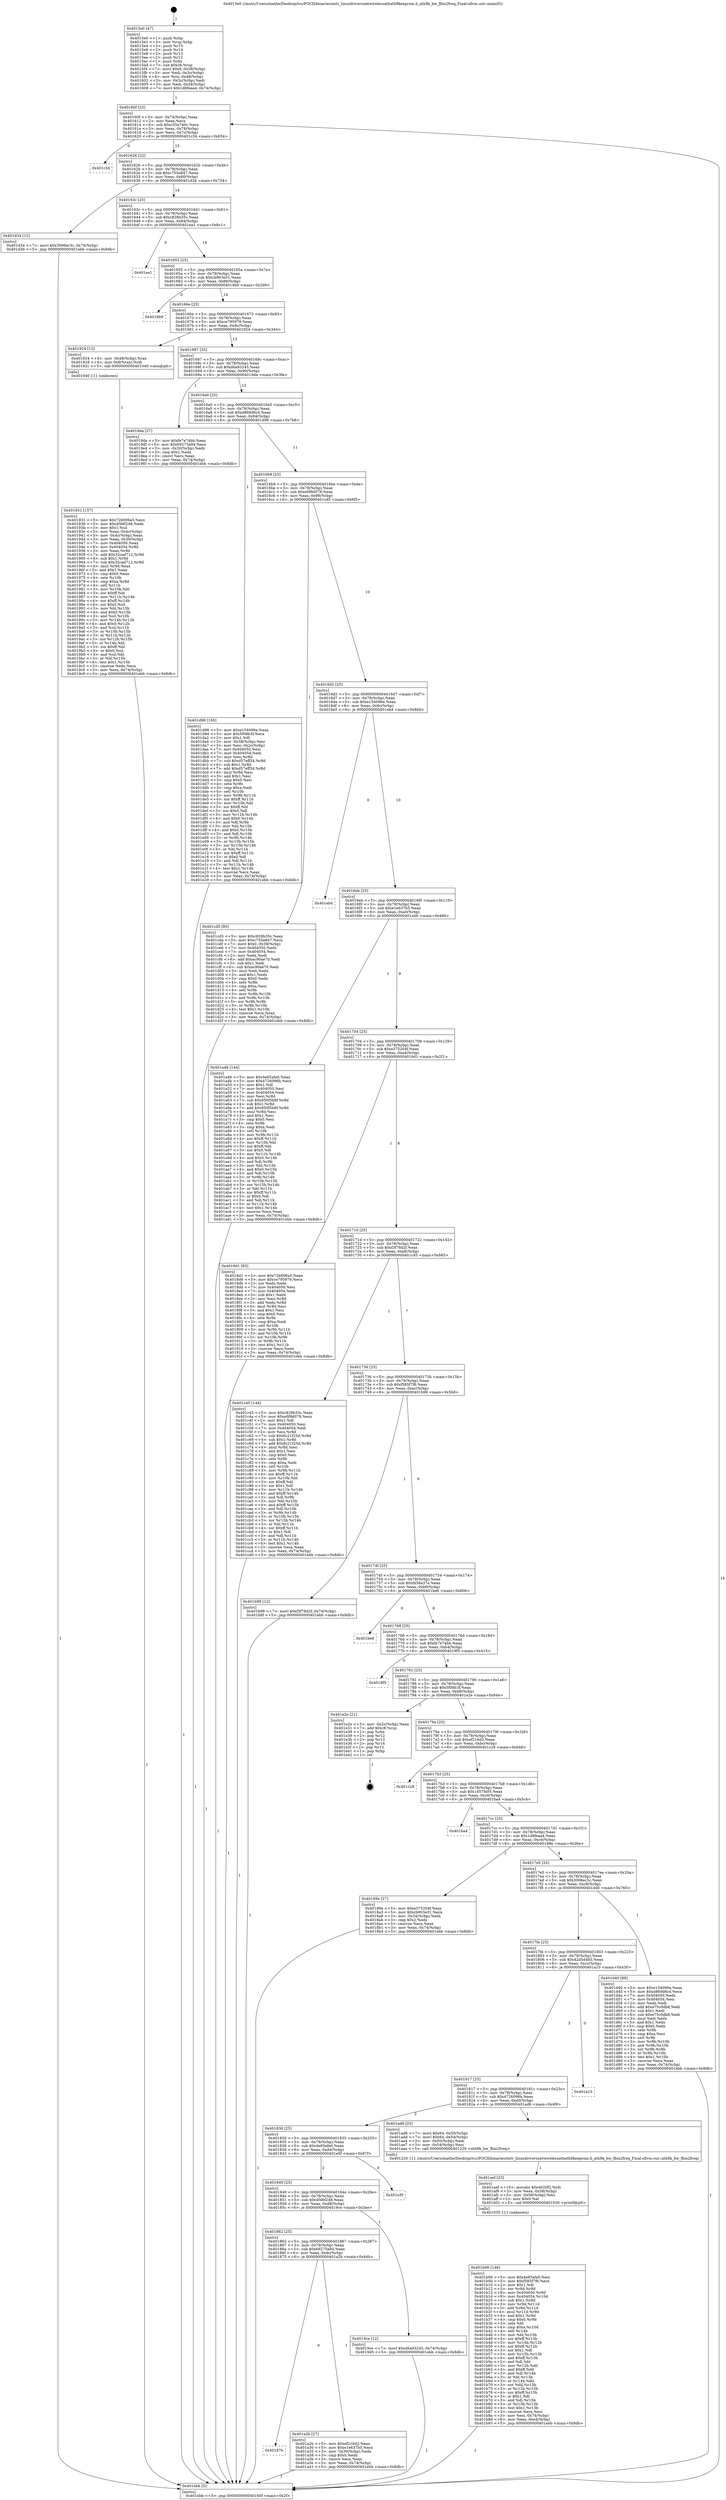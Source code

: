 digraph "0x4015e0" {
  label = "0x4015e0 (/mnt/c/Users/mathe/Desktop/tcc/POCII/binaries/extr_linuxdriversnetwirelessathath9keeprom.h_ath9k_hw_fbin2freq_Final-ollvm.out::main(0))"
  labelloc = "t"
  node[shape=record]

  Entry [label="",width=0.3,height=0.3,shape=circle,fillcolor=black,style=filled]
  "0x40160f" [label="{
     0x40160f [23]\l
     | [instrs]\l
     &nbsp;&nbsp;0x40160f \<+3\>: mov -0x74(%rbp),%eax\l
     &nbsp;&nbsp;0x401612 \<+2\>: mov %eax,%ecx\l
     &nbsp;&nbsp;0x401614 \<+6\>: sub $0xc55a740c,%ecx\l
     &nbsp;&nbsp;0x40161a \<+3\>: mov %eax,-0x78(%rbp)\l
     &nbsp;&nbsp;0x40161d \<+3\>: mov %ecx,-0x7c(%rbp)\l
     &nbsp;&nbsp;0x401620 \<+6\>: je 0000000000401c34 \<main+0x654\>\l
  }"]
  "0x401c34" [label="{
     0x401c34\l
  }", style=dashed]
  "0x401626" [label="{
     0x401626 [22]\l
     | [instrs]\l
     &nbsp;&nbsp;0x401626 \<+5\>: jmp 000000000040162b \<main+0x4b\>\l
     &nbsp;&nbsp;0x40162b \<+3\>: mov -0x78(%rbp),%eax\l
     &nbsp;&nbsp;0x40162e \<+5\>: sub $0xc755a847,%eax\l
     &nbsp;&nbsp;0x401633 \<+3\>: mov %eax,-0x80(%rbp)\l
     &nbsp;&nbsp;0x401636 \<+6\>: je 0000000000401d34 \<main+0x754\>\l
  }"]
  Exit [label="",width=0.3,height=0.3,shape=circle,fillcolor=black,style=filled,peripheries=2]
  "0x401d34" [label="{
     0x401d34 [12]\l
     | [instrs]\l
     &nbsp;&nbsp;0x401d34 \<+7\>: movl $0x3006ec3c,-0x74(%rbp)\l
     &nbsp;&nbsp;0x401d3b \<+5\>: jmp 0000000000401ebb \<main+0x8db\>\l
  }"]
  "0x40163c" [label="{
     0x40163c [25]\l
     | [instrs]\l
     &nbsp;&nbsp;0x40163c \<+5\>: jmp 0000000000401641 \<main+0x61\>\l
     &nbsp;&nbsp;0x401641 \<+3\>: mov -0x78(%rbp),%eax\l
     &nbsp;&nbsp;0x401644 \<+5\>: sub $0xc828b35c,%eax\l
     &nbsp;&nbsp;0x401649 \<+6\>: mov %eax,-0x84(%rbp)\l
     &nbsp;&nbsp;0x40164f \<+6\>: je 0000000000401ea1 \<main+0x8c1\>\l
  }"]
  "0x401b06" [label="{
     0x401b06 [146]\l
     | [instrs]\l
     &nbsp;&nbsp;0x401b06 \<+5\>: mov $0x4e65afa0,%esi\l
     &nbsp;&nbsp;0x401b0b \<+5\>: mov $0xf585f7f6,%ecx\l
     &nbsp;&nbsp;0x401b10 \<+2\>: mov $0x1,%dl\l
     &nbsp;&nbsp;0x401b12 \<+3\>: xor %r8d,%r8d\l
     &nbsp;&nbsp;0x401b15 \<+8\>: mov 0x404050,%r9d\l
     &nbsp;&nbsp;0x401b1d \<+8\>: mov 0x404054,%r10d\l
     &nbsp;&nbsp;0x401b25 \<+4\>: sub $0x1,%r8d\l
     &nbsp;&nbsp;0x401b29 \<+3\>: mov %r9d,%r11d\l
     &nbsp;&nbsp;0x401b2c \<+3\>: add %r8d,%r11d\l
     &nbsp;&nbsp;0x401b2f \<+4\>: imul %r11d,%r9d\l
     &nbsp;&nbsp;0x401b33 \<+4\>: and $0x1,%r9d\l
     &nbsp;&nbsp;0x401b37 \<+4\>: cmp $0x0,%r9d\l
     &nbsp;&nbsp;0x401b3b \<+3\>: sete %bl\l
     &nbsp;&nbsp;0x401b3e \<+4\>: cmp $0xa,%r10d\l
     &nbsp;&nbsp;0x401b42 \<+4\>: setl %r14b\l
     &nbsp;&nbsp;0x401b46 \<+3\>: mov %bl,%r15b\l
     &nbsp;&nbsp;0x401b49 \<+4\>: xor $0xff,%r15b\l
     &nbsp;&nbsp;0x401b4d \<+3\>: mov %r14b,%r12b\l
     &nbsp;&nbsp;0x401b50 \<+4\>: xor $0xff,%r12b\l
     &nbsp;&nbsp;0x401b54 \<+3\>: xor $0x1,%dl\l
     &nbsp;&nbsp;0x401b57 \<+3\>: mov %r15b,%r13b\l
     &nbsp;&nbsp;0x401b5a \<+4\>: and $0xff,%r13b\l
     &nbsp;&nbsp;0x401b5e \<+2\>: and %dl,%bl\l
     &nbsp;&nbsp;0x401b60 \<+3\>: mov %r12b,%dil\l
     &nbsp;&nbsp;0x401b63 \<+4\>: and $0xff,%dil\l
     &nbsp;&nbsp;0x401b67 \<+3\>: and %dl,%r14b\l
     &nbsp;&nbsp;0x401b6a \<+3\>: or %bl,%r13b\l
     &nbsp;&nbsp;0x401b6d \<+3\>: or %r14b,%dil\l
     &nbsp;&nbsp;0x401b70 \<+3\>: xor %dil,%r13b\l
     &nbsp;&nbsp;0x401b73 \<+3\>: or %r12b,%r15b\l
     &nbsp;&nbsp;0x401b76 \<+4\>: xor $0xff,%r15b\l
     &nbsp;&nbsp;0x401b7a \<+3\>: or $0x1,%dl\l
     &nbsp;&nbsp;0x401b7d \<+3\>: and %dl,%r15b\l
     &nbsp;&nbsp;0x401b80 \<+3\>: or %r15b,%r13b\l
     &nbsp;&nbsp;0x401b83 \<+4\>: test $0x1,%r13b\l
     &nbsp;&nbsp;0x401b87 \<+3\>: cmovne %ecx,%esi\l
     &nbsp;&nbsp;0x401b8a \<+3\>: mov %esi,-0x74(%rbp)\l
     &nbsp;&nbsp;0x401b8d \<+6\>: mov %eax,-0xe4(%rbp)\l
     &nbsp;&nbsp;0x401b93 \<+5\>: jmp 0000000000401ebb \<main+0x8db\>\l
  }"]
  "0x401ea1" [label="{
     0x401ea1\l
  }", style=dashed]
  "0x401655" [label="{
     0x401655 [25]\l
     | [instrs]\l
     &nbsp;&nbsp;0x401655 \<+5\>: jmp 000000000040165a \<main+0x7a\>\l
     &nbsp;&nbsp;0x40165a \<+3\>: mov -0x78(%rbp),%eax\l
     &nbsp;&nbsp;0x40165d \<+5\>: sub $0xcb903e31,%eax\l
     &nbsp;&nbsp;0x401662 \<+6\>: mov %eax,-0x88(%rbp)\l
     &nbsp;&nbsp;0x401668 \<+6\>: je 00000000004018b9 \<main+0x2d9\>\l
  }"]
  "0x401aef" [label="{
     0x401aef [23]\l
     | [instrs]\l
     &nbsp;&nbsp;0x401aef \<+10\>: movabs $0x4020f2,%rdi\l
     &nbsp;&nbsp;0x401af9 \<+3\>: mov %eax,-0x58(%rbp)\l
     &nbsp;&nbsp;0x401afc \<+3\>: mov -0x58(%rbp),%esi\l
     &nbsp;&nbsp;0x401aff \<+2\>: mov $0x0,%al\l
     &nbsp;&nbsp;0x401b01 \<+5\>: call 0000000000401030 \<printf@plt\>\l
     | [calls]\l
     &nbsp;&nbsp;0x401030 \{1\} (unknown)\l
  }"]
  "0x4018b9" [label="{
     0x4018b9\l
  }", style=dashed]
  "0x40166e" [label="{
     0x40166e [25]\l
     | [instrs]\l
     &nbsp;&nbsp;0x40166e \<+5\>: jmp 0000000000401673 \<main+0x93\>\l
     &nbsp;&nbsp;0x401673 \<+3\>: mov -0x78(%rbp),%eax\l
     &nbsp;&nbsp;0x401676 \<+5\>: sub $0xce795979,%eax\l
     &nbsp;&nbsp;0x40167b \<+6\>: mov %eax,-0x8c(%rbp)\l
     &nbsp;&nbsp;0x401681 \<+6\>: je 0000000000401924 \<main+0x344\>\l
  }"]
  "0x40187b" [label="{
     0x40187b\l
  }", style=dashed]
  "0x401924" [label="{
     0x401924 [13]\l
     | [instrs]\l
     &nbsp;&nbsp;0x401924 \<+4\>: mov -0x48(%rbp),%rax\l
     &nbsp;&nbsp;0x401928 \<+4\>: mov 0x8(%rax),%rdi\l
     &nbsp;&nbsp;0x40192c \<+5\>: call 0000000000401040 \<atoi@plt\>\l
     | [calls]\l
     &nbsp;&nbsp;0x401040 \{1\} (unknown)\l
  }"]
  "0x401687" [label="{
     0x401687 [25]\l
     | [instrs]\l
     &nbsp;&nbsp;0x401687 \<+5\>: jmp 000000000040168c \<main+0xac\>\l
     &nbsp;&nbsp;0x40168c \<+3\>: mov -0x78(%rbp),%eax\l
     &nbsp;&nbsp;0x40168f \<+5\>: sub $0xd6a93245,%eax\l
     &nbsp;&nbsp;0x401694 \<+6\>: mov %eax,-0x90(%rbp)\l
     &nbsp;&nbsp;0x40169a \<+6\>: je 00000000004019da \<main+0x3fa\>\l
  }"]
  "0x401a2b" [label="{
     0x401a2b [27]\l
     | [instrs]\l
     &nbsp;&nbsp;0x401a2b \<+5\>: mov $0xef216d2,%eax\l
     &nbsp;&nbsp;0x401a30 \<+5\>: mov $0xe1e637b5,%ecx\l
     &nbsp;&nbsp;0x401a35 \<+3\>: mov -0x30(%rbp),%edx\l
     &nbsp;&nbsp;0x401a38 \<+3\>: cmp $0x0,%edx\l
     &nbsp;&nbsp;0x401a3b \<+3\>: cmove %ecx,%eax\l
     &nbsp;&nbsp;0x401a3e \<+3\>: mov %eax,-0x74(%rbp)\l
     &nbsp;&nbsp;0x401a41 \<+5\>: jmp 0000000000401ebb \<main+0x8db\>\l
  }"]
  "0x4019da" [label="{
     0x4019da [27]\l
     | [instrs]\l
     &nbsp;&nbsp;0x4019da \<+5\>: mov $0xfe7e74bb,%eax\l
     &nbsp;&nbsp;0x4019df \<+5\>: mov $0x69275a94,%ecx\l
     &nbsp;&nbsp;0x4019e4 \<+3\>: mov -0x30(%rbp),%edx\l
     &nbsp;&nbsp;0x4019e7 \<+3\>: cmp $0x1,%edx\l
     &nbsp;&nbsp;0x4019ea \<+3\>: cmovl %ecx,%eax\l
     &nbsp;&nbsp;0x4019ed \<+3\>: mov %eax,-0x74(%rbp)\l
     &nbsp;&nbsp;0x4019f0 \<+5\>: jmp 0000000000401ebb \<main+0x8db\>\l
  }"]
  "0x4016a0" [label="{
     0x4016a0 [25]\l
     | [instrs]\l
     &nbsp;&nbsp;0x4016a0 \<+5\>: jmp 00000000004016a5 \<main+0xc5\>\l
     &nbsp;&nbsp;0x4016a5 \<+3\>: mov -0x78(%rbp),%eax\l
     &nbsp;&nbsp;0x4016a8 \<+5\>: sub $0xd869d6c4,%eax\l
     &nbsp;&nbsp;0x4016ad \<+6\>: mov %eax,-0x94(%rbp)\l
     &nbsp;&nbsp;0x4016b3 \<+6\>: je 0000000000401d98 \<main+0x7b8\>\l
  }"]
  "0x401862" [label="{
     0x401862 [25]\l
     | [instrs]\l
     &nbsp;&nbsp;0x401862 \<+5\>: jmp 0000000000401867 \<main+0x287\>\l
     &nbsp;&nbsp;0x401867 \<+3\>: mov -0x78(%rbp),%eax\l
     &nbsp;&nbsp;0x40186a \<+5\>: sub $0x69275a94,%eax\l
     &nbsp;&nbsp;0x40186f \<+6\>: mov %eax,-0xdc(%rbp)\l
     &nbsp;&nbsp;0x401875 \<+6\>: je 0000000000401a2b \<main+0x44b\>\l
  }"]
  "0x401d98" [label="{
     0x401d98 [150]\l
     | [instrs]\l
     &nbsp;&nbsp;0x401d98 \<+5\>: mov $0xe154096e,%eax\l
     &nbsp;&nbsp;0x401d9d \<+5\>: mov $0x5f08b3f,%ecx\l
     &nbsp;&nbsp;0x401da2 \<+2\>: mov $0x1,%dl\l
     &nbsp;&nbsp;0x401da4 \<+3\>: mov -0x38(%rbp),%esi\l
     &nbsp;&nbsp;0x401da7 \<+3\>: mov %esi,-0x2c(%rbp)\l
     &nbsp;&nbsp;0x401daa \<+7\>: mov 0x404050,%esi\l
     &nbsp;&nbsp;0x401db1 \<+7\>: mov 0x404054,%edi\l
     &nbsp;&nbsp;0x401db8 \<+3\>: mov %esi,%r8d\l
     &nbsp;&nbsp;0x401dbb \<+7\>: sub $0xd57eff34,%r8d\l
     &nbsp;&nbsp;0x401dc2 \<+4\>: sub $0x1,%r8d\l
     &nbsp;&nbsp;0x401dc6 \<+7\>: add $0xd57eff34,%r8d\l
     &nbsp;&nbsp;0x401dcd \<+4\>: imul %r8d,%esi\l
     &nbsp;&nbsp;0x401dd1 \<+3\>: and $0x1,%esi\l
     &nbsp;&nbsp;0x401dd4 \<+3\>: cmp $0x0,%esi\l
     &nbsp;&nbsp;0x401dd7 \<+4\>: sete %r9b\l
     &nbsp;&nbsp;0x401ddb \<+3\>: cmp $0xa,%edi\l
     &nbsp;&nbsp;0x401dde \<+4\>: setl %r10b\l
     &nbsp;&nbsp;0x401de2 \<+3\>: mov %r9b,%r11b\l
     &nbsp;&nbsp;0x401de5 \<+4\>: xor $0xff,%r11b\l
     &nbsp;&nbsp;0x401de9 \<+3\>: mov %r10b,%bl\l
     &nbsp;&nbsp;0x401dec \<+3\>: xor $0xff,%bl\l
     &nbsp;&nbsp;0x401def \<+3\>: xor $0x0,%dl\l
     &nbsp;&nbsp;0x401df2 \<+3\>: mov %r11b,%r14b\l
     &nbsp;&nbsp;0x401df5 \<+4\>: and $0x0,%r14b\l
     &nbsp;&nbsp;0x401df9 \<+3\>: and %dl,%r9b\l
     &nbsp;&nbsp;0x401dfc \<+3\>: mov %bl,%r15b\l
     &nbsp;&nbsp;0x401dff \<+4\>: and $0x0,%r15b\l
     &nbsp;&nbsp;0x401e03 \<+3\>: and %dl,%r10b\l
     &nbsp;&nbsp;0x401e06 \<+3\>: or %r9b,%r14b\l
     &nbsp;&nbsp;0x401e09 \<+3\>: or %r10b,%r15b\l
     &nbsp;&nbsp;0x401e0c \<+3\>: xor %r15b,%r14b\l
     &nbsp;&nbsp;0x401e0f \<+3\>: or %bl,%r11b\l
     &nbsp;&nbsp;0x401e12 \<+4\>: xor $0xff,%r11b\l
     &nbsp;&nbsp;0x401e16 \<+3\>: or $0x0,%dl\l
     &nbsp;&nbsp;0x401e19 \<+3\>: and %dl,%r11b\l
     &nbsp;&nbsp;0x401e1c \<+3\>: or %r11b,%r14b\l
     &nbsp;&nbsp;0x401e1f \<+4\>: test $0x1,%r14b\l
     &nbsp;&nbsp;0x401e23 \<+3\>: cmovne %ecx,%eax\l
     &nbsp;&nbsp;0x401e26 \<+3\>: mov %eax,-0x74(%rbp)\l
     &nbsp;&nbsp;0x401e29 \<+5\>: jmp 0000000000401ebb \<main+0x8db\>\l
  }"]
  "0x4016b9" [label="{
     0x4016b9 [25]\l
     | [instrs]\l
     &nbsp;&nbsp;0x4016b9 \<+5\>: jmp 00000000004016be \<main+0xde\>\l
     &nbsp;&nbsp;0x4016be \<+3\>: mov -0x78(%rbp),%eax\l
     &nbsp;&nbsp;0x4016c1 \<+5\>: sub $0xe0f9d078,%eax\l
     &nbsp;&nbsp;0x4016c6 \<+6\>: mov %eax,-0x98(%rbp)\l
     &nbsp;&nbsp;0x4016cc \<+6\>: je 0000000000401cd5 \<main+0x6f5\>\l
  }"]
  "0x4019ce" [label="{
     0x4019ce [12]\l
     | [instrs]\l
     &nbsp;&nbsp;0x4019ce \<+7\>: movl $0xd6a93245,-0x74(%rbp)\l
     &nbsp;&nbsp;0x4019d5 \<+5\>: jmp 0000000000401ebb \<main+0x8db\>\l
  }"]
  "0x401cd5" [label="{
     0x401cd5 [95]\l
     | [instrs]\l
     &nbsp;&nbsp;0x401cd5 \<+5\>: mov $0xc828b35c,%eax\l
     &nbsp;&nbsp;0x401cda \<+5\>: mov $0xc755a847,%ecx\l
     &nbsp;&nbsp;0x401cdf \<+7\>: movl $0x0,-0x38(%rbp)\l
     &nbsp;&nbsp;0x401ce6 \<+7\>: mov 0x404050,%edx\l
     &nbsp;&nbsp;0x401ced \<+7\>: mov 0x404054,%esi\l
     &nbsp;&nbsp;0x401cf4 \<+2\>: mov %edx,%edi\l
     &nbsp;&nbsp;0x401cf6 \<+6\>: add $0xac90ae70,%edi\l
     &nbsp;&nbsp;0x401cfc \<+3\>: sub $0x1,%edi\l
     &nbsp;&nbsp;0x401cff \<+6\>: sub $0xac90ae70,%edi\l
     &nbsp;&nbsp;0x401d05 \<+3\>: imul %edi,%edx\l
     &nbsp;&nbsp;0x401d08 \<+3\>: and $0x1,%edx\l
     &nbsp;&nbsp;0x401d0b \<+3\>: cmp $0x0,%edx\l
     &nbsp;&nbsp;0x401d0e \<+4\>: sete %r8b\l
     &nbsp;&nbsp;0x401d12 \<+3\>: cmp $0xa,%esi\l
     &nbsp;&nbsp;0x401d15 \<+4\>: setl %r9b\l
     &nbsp;&nbsp;0x401d19 \<+3\>: mov %r8b,%r10b\l
     &nbsp;&nbsp;0x401d1c \<+3\>: and %r9b,%r10b\l
     &nbsp;&nbsp;0x401d1f \<+3\>: xor %r9b,%r8b\l
     &nbsp;&nbsp;0x401d22 \<+3\>: or %r8b,%r10b\l
     &nbsp;&nbsp;0x401d25 \<+4\>: test $0x1,%r10b\l
     &nbsp;&nbsp;0x401d29 \<+3\>: cmovne %ecx,%eax\l
     &nbsp;&nbsp;0x401d2c \<+3\>: mov %eax,-0x74(%rbp)\l
     &nbsp;&nbsp;0x401d2f \<+5\>: jmp 0000000000401ebb \<main+0x8db\>\l
  }"]
  "0x4016d2" [label="{
     0x4016d2 [25]\l
     | [instrs]\l
     &nbsp;&nbsp;0x4016d2 \<+5\>: jmp 00000000004016d7 \<main+0xf7\>\l
     &nbsp;&nbsp;0x4016d7 \<+3\>: mov -0x78(%rbp),%eax\l
     &nbsp;&nbsp;0x4016da \<+5\>: sub $0xe154096e,%eax\l
     &nbsp;&nbsp;0x4016df \<+6\>: mov %eax,-0x9c(%rbp)\l
     &nbsp;&nbsp;0x4016e5 \<+6\>: je 0000000000401eb4 \<main+0x8d4\>\l
  }"]
  "0x401849" [label="{
     0x401849 [25]\l
     | [instrs]\l
     &nbsp;&nbsp;0x401849 \<+5\>: jmp 000000000040184e \<main+0x26e\>\l
     &nbsp;&nbsp;0x40184e \<+3\>: mov -0x78(%rbp),%eax\l
     &nbsp;&nbsp;0x401851 \<+5\>: sub $0x4f46f248,%eax\l
     &nbsp;&nbsp;0x401856 \<+6\>: mov %eax,-0xd8(%rbp)\l
     &nbsp;&nbsp;0x40185c \<+6\>: je 00000000004019ce \<main+0x3ee\>\l
  }"]
  "0x401eb4" [label="{
     0x401eb4\l
  }", style=dashed]
  "0x4016eb" [label="{
     0x4016eb [25]\l
     | [instrs]\l
     &nbsp;&nbsp;0x4016eb \<+5\>: jmp 00000000004016f0 \<main+0x110\>\l
     &nbsp;&nbsp;0x4016f0 \<+3\>: mov -0x78(%rbp),%eax\l
     &nbsp;&nbsp;0x4016f3 \<+5\>: sub $0xe1e637b5,%eax\l
     &nbsp;&nbsp;0x4016f8 \<+6\>: mov %eax,-0xa0(%rbp)\l
     &nbsp;&nbsp;0x4016fe \<+6\>: je 0000000000401a46 \<main+0x466\>\l
  }"]
  "0x401e5f" [label="{
     0x401e5f\l
  }", style=dashed]
  "0x401a46" [label="{
     0x401a46 [144]\l
     | [instrs]\l
     &nbsp;&nbsp;0x401a46 \<+5\>: mov $0x4e65afa0,%eax\l
     &nbsp;&nbsp;0x401a4b \<+5\>: mov $0x4726096b,%ecx\l
     &nbsp;&nbsp;0x401a50 \<+2\>: mov $0x1,%dl\l
     &nbsp;&nbsp;0x401a52 \<+7\>: mov 0x404050,%esi\l
     &nbsp;&nbsp;0x401a59 \<+7\>: mov 0x404054,%edi\l
     &nbsp;&nbsp;0x401a60 \<+3\>: mov %esi,%r8d\l
     &nbsp;&nbsp;0x401a63 \<+7\>: sub $0x950f5b8f,%r8d\l
     &nbsp;&nbsp;0x401a6a \<+4\>: sub $0x1,%r8d\l
     &nbsp;&nbsp;0x401a6e \<+7\>: add $0x950f5b8f,%r8d\l
     &nbsp;&nbsp;0x401a75 \<+4\>: imul %r8d,%esi\l
     &nbsp;&nbsp;0x401a79 \<+3\>: and $0x1,%esi\l
     &nbsp;&nbsp;0x401a7c \<+3\>: cmp $0x0,%esi\l
     &nbsp;&nbsp;0x401a7f \<+4\>: sete %r9b\l
     &nbsp;&nbsp;0x401a83 \<+3\>: cmp $0xa,%edi\l
     &nbsp;&nbsp;0x401a86 \<+4\>: setl %r10b\l
     &nbsp;&nbsp;0x401a8a \<+3\>: mov %r9b,%r11b\l
     &nbsp;&nbsp;0x401a8d \<+4\>: xor $0xff,%r11b\l
     &nbsp;&nbsp;0x401a91 \<+3\>: mov %r10b,%bl\l
     &nbsp;&nbsp;0x401a94 \<+3\>: xor $0xff,%bl\l
     &nbsp;&nbsp;0x401a97 \<+3\>: xor $0x0,%dl\l
     &nbsp;&nbsp;0x401a9a \<+3\>: mov %r11b,%r14b\l
     &nbsp;&nbsp;0x401a9d \<+4\>: and $0x0,%r14b\l
     &nbsp;&nbsp;0x401aa1 \<+3\>: and %dl,%r9b\l
     &nbsp;&nbsp;0x401aa4 \<+3\>: mov %bl,%r15b\l
     &nbsp;&nbsp;0x401aa7 \<+4\>: and $0x0,%r15b\l
     &nbsp;&nbsp;0x401aab \<+3\>: and %dl,%r10b\l
     &nbsp;&nbsp;0x401aae \<+3\>: or %r9b,%r14b\l
     &nbsp;&nbsp;0x401ab1 \<+3\>: or %r10b,%r15b\l
     &nbsp;&nbsp;0x401ab4 \<+3\>: xor %r15b,%r14b\l
     &nbsp;&nbsp;0x401ab7 \<+3\>: or %bl,%r11b\l
     &nbsp;&nbsp;0x401aba \<+4\>: xor $0xff,%r11b\l
     &nbsp;&nbsp;0x401abe \<+3\>: or $0x0,%dl\l
     &nbsp;&nbsp;0x401ac1 \<+3\>: and %dl,%r11b\l
     &nbsp;&nbsp;0x401ac4 \<+3\>: or %r11b,%r14b\l
     &nbsp;&nbsp;0x401ac7 \<+4\>: test $0x1,%r14b\l
     &nbsp;&nbsp;0x401acb \<+3\>: cmovne %ecx,%eax\l
     &nbsp;&nbsp;0x401ace \<+3\>: mov %eax,-0x74(%rbp)\l
     &nbsp;&nbsp;0x401ad1 \<+5\>: jmp 0000000000401ebb \<main+0x8db\>\l
  }"]
  "0x401704" [label="{
     0x401704 [25]\l
     | [instrs]\l
     &nbsp;&nbsp;0x401704 \<+5\>: jmp 0000000000401709 \<main+0x129\>\l
     &nbsp;&nbsp;0x401709 \<+3\>: mov -0x78(%rbp),%eax\l
     &nbsp;&nbsp;0x40170c \<+5\>: sub $0xe375204f,%eax\l
     &nbsp;&nbsp;0x401711 \<+6\>: mov %eax,-0xa4(%rbp)\l
     &nbsp;&nbsp;0x401717 \<+6\>: je 00000000004018d1 \<main+0x2f1\>\l
  }"]
  "0x401830" [label="{
     0x401830 [25]\l
     | [instrs]\l
     &nbsp;&nbsp;0x401830 \<+5\>: jmp 0000000000401835 \<main+0x255\>\l
     &nbsp;&nbsp;0x401835 \<+3\>: mov -0x78(%rbp),%eax\l
     &nbsp;&nbsp;0x401838 \<+5\>: sub $0x4e65afa0,%eax\l
     &nbsp;&nbsp;0x40183d \<+6\>: mov %eax,-0xd4(%rbp)\l
     &nbsp;&nbsp;0x401843 \<+6\>: je 0000000000401e5f \<main+0x87f\>\l
  }"]
  "0x4018d1" [label="{
     0x4018d1 [83]\l
     | [instrs]\l
     &nbsp;&nbsp;0x4018d1 \<+5\>: mov $0x72b006a5,%eax\l
     &nbsp;&nbsp;0x4018d6 \<+5\>: mov $0xce795979,%ecx\l
     &nbsp;&nbsp;0x4018db \<+2\>: xor %edx,%edx\l
     &nbsp;&nbsp;0x4018dd \<+7\>: mov 0x404050,%esi\l
     &nbsp;&nbsp;0x4018e4 \<+7\>: mov 0x404054,%edi\l
     &nbsp;&nbsp;0x4018eb \<+3\>: sub $0x1,%edx\l
     &nbsp;&nbsp;0x4018ee \<+3\>: mov %esi,%r8d\l
     &nbsp;&nbsp;0x4018f1 \<+3\>: add %edx,%r8d\l
     &nbsp;&nbsp;0x4018f4 \<+4\>: imul %r8d,%esi\l
     &nbsp;&nbsp;0x4018f8 \<+3\>: and $0x1,%esi\l
     &nbsp;&nbsp;0x4018fb \<+3\>: cmp $0x0,%esi\l
     &nbsp;&nbsp;0x4018fe \<+4\>: sete %r9b\l
     &nbsp;&nbsp;0x401902 \<+3\>: cmp $0xa,%edi\l
     &nbsp;&nbsp;0x401905 \<+4\>: setl %r10b\l
     &nbsp;&nbsp;0x401909 \<+3\>: mov %r9b,%r11b\l
     &nbsp;&nbsp;0x40190c \<+3\>: and %r10b,%r11b\l
     &nbsp;&nbsp;0x40190f \<+3\>: xor %r10b,%r9b\l
     &nbsp;&nbsp;0x401912 \<+3\>: or %r9b,%r11b\l
     &nbsp;&nbsp;0x401915 \<+4\>: test $0x1,%r11b\l
     &nbsp;&nbsp;0x401919 \<+3\>: cmovne %ecx,%eax\l
     &nbsp;&nbsp;0x40191c \<+3\>: mov %eax,-0x74(%rbp)\l
     &nbsp;&nbsp;0x40191f \<+5\>: jmp 0000000000401ebb \<main+0x8db\>\l
  }"]
  "0x40171d" [label="{
     0x40171d [25]\l
     | [instrs]\l
     &nbsp;&nbsp;0x40171d \<+5\>: jmp 0000000000401722 \<main+0x142\>\l
     &nbsp;&nbsp;0x401722 \<+3\>: mov -0x78(%rbp),%eax\l
     &nbsp;&nbsp;0x401725 \<+5\>: sub $0xf3f78d2f,%eax\l
     &nbsp;&nbsp;0x40172a \<+6\>: mov %eax,-0xa8(%rbp)\l
     &nbsp;&nbsp;0x401730 \<+6\>: je 0000000000401c45 \<main+0x665\>\l
  }"]
  "0x401ad6" [label="{
     0x401ad6 [25]\l
     | [instrs]\l
     &nbsp;&nbsp;0x401ad6 \<+7\>: movl $0x64,-0x50(%rbp)\l
     &nbsp;&nbsp;0x401add \<+7\>: movl $0x64,-0x54(%rbp)\l
     &nbsp;&nbsp;0x401ae4 \<+3\>: mov -0x50(%rbp),%edi\l
     &nbsp;&nbsp;0x401ae7 \<+3\>: mov -0x54(%rbp),%esi\l
     &nbsp;&nbsp;0x401aea \<+5\>: call 0000000000401220 \<ath9k_hw_fbin2freq\>\l
     | [calls]\l
     &nbsp;&nbsp;0x401220 \{1\} (/mnt/c/Users/mathe/Desktop/tcc/POCII/binaries/extr_linuxdriversnetwirelessathath9keeprom.h_ath9k_hw_fbin2freq_Final-ollvm.out::ath9k_hw_fbin2freq)\l
  }"]
  "0x401c45" [label="{
     0x401c45 [144]\l
     | [instrs]\l
     &nbsp;&nbsp;0x401c45 \<+5\>: mov $0xc828b35c,%eax\l
     &nbsp;&nbsp;0x401c4a \<+5\>: mov $0xe0f9d078,%ecx\l
     &nbsp;&nbsp;0x401c4f \<+2\>: mov $0x1,%dl\l
     &nbsp;&nbsp;0x401c51 \<+7\>: mov 0x404050,%esi\l
     &nbsp;&nbsp;0x401c58 \<+7\>: mov 0x404054,%edi\l
     &nbsp;&nbsp;0x401c5f \<+3\>: mov %esi,%r8d\l
     &nbsp;&nbsp;0x401c62 \<+7\>: sub $0x6c21f25d,%r8d\l
     &nbsp;&nbsp;0x401c69 \<+4\>: sub $0x1,%r8d\l
     &nbsp;&nbsp;0x401c6d \<+7\>: add $0x6c21f25d,%r8d\l
     &nbsp;&nbsp;0x401c74 \<+4\>: imul %r8d,%esi\l
     &nbsp;&nbsp;0x401c78 \<+3\>: and $0x1,%esi\l
     &nbsp;&nbsp;0x401c7b \<+3\>: cmp $0x0,%esi\l
     &nbsp;&nbsp;0x401c7e \<+4\>: sete %r9b\l
     &nbsp;&nbsp;0x401c82 \<+3\>: cmp $0xa,%edi\l
     &nbsp;&nbsp;0x401c85 \<+4\>: setl %r10b\l
     &nbsp;&nbsp;0x401c89 \<+3\>: mov %r9b,%r11b\l
     &nbsp;&nbsp;0x401c8c \<+4\>: xor $0xff,%r11b\l
     &nbsp;&nbsp;0x401c90 \<+3\>: mov %r10b,%bl\l
     &nbsp;&nbsp;0x401c93 \<+3\>: xor $0xff,%bl\l
     &nbsp;&nbsp;0x401c96 \<+3\>: xor $0x1,%dl\l
     &nbsp;&nbsp;0x401c99 \<+3\>: mov %r11b,%r14b\l
     &nbsp;&nbsp;0x401c9c \<+4\>: and $0xff,%r14b\l
     &nbsp;&nbsp;0x401ca0 \<+3\>: and %dl,%r9b\l
     &nbsp;&nbsp;0x401ca3 \<+3\>: mov %bl,%r15b\l
     &nbsp;&nbsp;0x401ca6 \<+4\>: and $0xff,%r15b\l
     &nbsp;&nbsp;0x401caa \<+3\>: and %dl,%r10b\l
     &nbsp;&nbsp;0x401cad \<+3\>: or %r9b,%r14b\l
     &nbsp;&nbsp;0x401cb0 \<+3\>: or %r10b,%r15b\l
     &nbsp;&nbsp;0x401cb3 \<+3\>: xor %r15b,%r14b\l
     &nbsp;&nbsp;0x401cb6 \<+3\>: or %bl,%r11b\l
     &nbsp;&nbsp;0x401cb9 \<+4\>: xor $0xff,%r11b\l
     &nbsp;&nbsp;0x401cbd \<+3\>: or $0x1,%dl\l
     &nbsp;&nbsp;0x401cc0 \<+3\>: and %dl,%r11b\l
     &nbsp;&nbsp;0x401cc3 \<+3\>: or %r11b,%r14b\l
     &nbsp;&nbsp;0x401cc6 \<+4\>: test $0x1,%r14b\l
     &nbsp;&nbsp;0x401cca \<+3\>: cmovne %ecx,%eax\l
     &nbsp;&nbsp;0x401ccd \<+3\>: mov %eax,-0x74(%rbp)\l
     &nbsp;&nbsp;0x401cd0 \<+5\>: jmp 0000000000401ebb \<main+0x8db\>\l
  }"]
  "0x401736" [label="{
     0x401736 [25]\l
     | [instrs]\l
     &nbsp;&nbsp;0x401736 \<+5\>: jmp 000000000040173b \<main+0x15b\>\l
     &nbsp;&nbsp;0x40173b \<+3\>: mov -0x78(%rbp),%eax\l
     &nbsp;&nbsp;0x40173e \<+5\>: sub $0xf585f7f6,%eax\l
     &nbsp;&nbsp;0x401743 \<+6\>: mov %eax,-0xac(%rbp)\l
     &nbsp;&nbsp;0x401749 \<+6\>: je 0000000000401b98 \<main+0x5b8\>\l
  }"]
  "0x401817" [label="{
     0x401817 [25]\l
     | [instrs]\l
     &nbsp;&nbsp;0x401817 \<+5\>: jmp 000000000040181c \<main+0x23c\>\l
     &nbsp;&nbsp;0x40181c \<+3\>: mov -0x78(%rbp),%eax\l
     &nbsp;&nbsp;0x40181f \<+5\>: sub $0x4726096b,%eax\l
     &nbsp;&nbsp;0x401824 \<+6\>: mov %eax,-0xd0(%rbp)\l
     &nbsp;&nbsp;0x40182a \<+6\>: je 0000000000401ad6 \<main+0x4f6\>\l
  }"]
  "0x401b98" [label="{
     0x401b98 [12]\l
     | [instrs]\l
     &nbsp;&nbsp;0x401b98 \<+7\>: movl $0xf3f78d2f,-0x74(%rbp)\l
     &nbsp;&nbsp;0x401b9f \<+5\>: jmp 0000000000401ebb \<main+0x8db\>\l
  }"]
  "0x40174f" [label="{
     0x40174f [25]\l
     | [instrs]\l
     &nbsp;&nbsp;0x40174f \<+5\>: jmp 0000000000401754 \<main+0x174\>\l
     &nbsp;&nbsp;0x401754 \<+3\>: mov -0x78(%rbp),%eax\l
     &nbsp;&nbsp;0x401757 \<+5\>: sub $0xfd58a37e,%eax\l
     &nbsp;&nbsp;0x40175c \<+6\>: mov %eax,-0xb0(%rbp)\l
     &nbsp;&nbsp;0x401762 \<+6\>: je 0000000000401be6 \<main+0x606\>\l
  }"]
  "0x401a10" [label="{
     0x401a10\l
  }", style=dashed]
  "0x401be6" [label="{
     0x401be6\l
  }", style=dashed]
  "0x401768" [label="{
     0x401768 [25]\l
     | [instrs]\l
     &nbsp;&nbsp;0x401768 \<+5\>: jmp 000000000040176d \<main+0x18d\>\l
     &nbsp;&nbsp;0x40176d \<+3\>: mov -0x78(%rbp),%eax\l
     &nbsp;&nbsp;0x401770 \<+5\>: sub $0xfe7e74bb,%eax\l
     &nbsp;&nbsp;0x401775 \<+6\>: mov %eax,-0xb4(%rbp)\l
     &nbsp;&nbsp;0x40177b \<+6\>: je 00000000004019f5 \<main+0x415\>\l
  }"]
  "0x4017fe" [label="{
     0x4017fe [25]\l
     | [instrs]\l
     &nbsp;&nbsp;0x4017fe \<+5\>: jmp 0000000000401803 \<main+0x223\>\l
     &nbsp;&nbsp;0x401803 \<+3\>: mov -0x78(%rbp),%eax\l
     &nbsp;&nbsp;0x401806 \<+5\>: sub $0x42d5d483,%eax\l
     &nbsp;&nbsp;0x40180b \<+6\>: mov %eax,-0xcc(%rbp)\l
     &nbsp;&nbsp;0x401811 \<+6\>: je 0000000000401a10 \<main+0x430\>\l
  }"]
  "0x4019f5" [label="{
     0x4019f5\l
  }", style=dashed]
  "0x401781" [label="{
     0x401781 [25]\l
     | [instrs]\l
     &nbsp;&nbsp;0x401781 \<+5\>: jmp 0000000000401786 \<main+0x1a6\>\l
     &nbsp;&nbsp;0x401786 \<+3\>: mov -0x78(%rbp),%eax\l
     &nbsp;&nbsp;0x401789 \<+5\>: sub $0x5f08b3f,%eax\l
     &nbsp;&nbsp;0x40178e \<+6\>: mov %eax,-0xb8(%rbp)\l
     &nbsp;&nbsp;0x401794 \<+6\>: je 0000000000401e2e \<main+0x84e\>\l
  }"]
  "0x401d40" [label="{
     0x401d40 [88]\l
     | [instrs]\l
     &nbsp;&nbsp;0x401d40 \<+5\>: mov $0xe154096e,%eax\l
     &nbsp;&nbsp;0x401d45 \<+5\>: mov $0xd869d6c4,%ecx\l
     &nbsp;&nbsp;0x401d4a \<+7\>: mov 0x404050,%edx\l
     &nbsp;&nbsp;0x401d51 \<+7\>: mov 0x404054,%esi\l
     &nbsp;&nbsp;0x401d58 \<+2\>: mov %edx,%edi\l
     &nbsp;&nbsp;0x401d5a \<+6\>: add $0xe75c0db8,%edi\l
     &nbsp;&nbsp;0x401d60 \<+3\>: sub $0x1,%edi\l
     &nbsp;&nbsp;0x401d63 \<+6\>: sub $0xe75c0db8,%edi\l
     &nbsp;&nbsp;0x401d69 \<+3\>: imul %edi,%edx\l
     &nbsp;&nbsp;0x401d6c \<+3\>: and $0x1,%edx\l
     &nbsp;&nbsp;0x401d6f \<+3\>: cmp $0x0,%edx\l
     &nbsp;&nbsp;0x401d72 \<+4\>: sete %r8b\l
     &nbsp;&nbsp;0x401d76 \<+3\>: cmp $0xa,%esi\l
     &nbsp;&nbsp;0x401d79 \<+4\>: setl %r9b\l
     &nbsp;&nbsp;0x401d7d \<+3\>: mov %r8b,%r10b\l
     &nbsp;&nbsp;0x401d80 \<+3\>: and %r9b,%r10b\l
     &nbsp;&nbsp;0x401d83 \<+3\>: xor %r9b,%r8b\l
     &nbsp;&nbsp;0x401d86 \<+3\>: or %r8b,%r10b\l
     &nbsp;&nbsp;0x401d89 \<+4\>: test $0x1,%r10b\l
     &nbsp;&nbsp;0x401d8d \<+3\>: cmovne %ecx,%eax\l
     &nbsp;&nbsp;0x401d90 \<+3\>: mov %eax,-0x74(%rbp)\l
     &nbsp;&nbsp;0x401d93 \<+5\>: jmp 0000000000401ebb \<main+0x8db\>\l
  }"]
  "0x401e2e" [label="{
     0x401e2e [21]\l
     | [instrs]\l
     &nbsp;&nbsp;0x401e2e \<+3\>: mov -0x2c(%rbp),%eax\l
     &nbsp;&nbsp;0x401e31 \<+7\>: add $0xc8,%rsp\l
     &nbsp;&nbsp;0x401e38 \<+1\>: pop %rbx\l
     &nbsp;&nbsp;0x401e39 \<+2\>: pop %r12\l
     &nbsp;&nbsp;0x401e3b \<+2\>: pop %r13\l
     &nbsp;&nbsp;0x401e3d \<+2\>: pop %r14\l
     &nbsp;&nbsp;0x401e3f \<+2\>: pop %r15\l
     &nbsp;&nbsp;0x401e41 \<+1\>: pop %rbp\l
     &nbsp;&nbsp;0x401e42 \<+1\>: ret\l
  }"]
  "0x40179a" [label="{
     0x40179a [25]\l
     | [instrs]\l
     &nbsp;&nbsp;0x40179a \<+5\>: jmp 000000000040179f \<main+0x1bf\>\l
     &nbsp;&nbsp;0x40179f \<+3\>: mov -0x78(%rbp),%eax\l
     &nbsp;&nbsp;0x4017a2 \<+5\>: sub $0xef216d2,%eax\l
     &nbsp;&nbsp;0x4017a7 \<+6\>: mov %eax,-0xbc(%rbp)\l
     &nbsp;&nbsp;0x4017ad \<+6\>: je 0000000000401c28 \<main+0x648\>\l
  }"]
  "0x401931" [label="{
     0x401931 [157]\l
     | [instrs]\l
     &nbsp;&nbsp;0x401931 \<+5\>: mov $0x72b006a5,%ecx\l
     &nbsp;&nbsp;0x401936 \<+5\>: mov $0x4f46f248,%edx\l
     &nbsp;&nbsp;0x40193b \<+3\>: mov $0x1,%sil\l
     &nbsp;&nbsp;0x40193e \<+3\>: mov %eax,-0x4c(%rbp)\l
     &nbsp;&nbsp;0x401941 \<+3\>: mov -0x4c(%rbp),%eax\l
     &nbsp;&nbsp;0x401944 \<+3\>: mov %eax,-0x30(%rbp)\l
     &nbsp;&nbsp;0x401947 \<+7\>: mov 0x404050,%eax\l
     &nbsp;&nbsp;0x40194e \<+8\>: mov 0x404054,%r8d\l
     &nbsp;&nbsp;0x401956 \<+3\>: mov %eax,%r9d\l
     &nbsp;&nbsp;0x401959 \<+7\>: add $0x32cad712,%r9d\l
     &nbsp;&nbsp;0x401960 \<+4\>: sub $0x1,%r9d\l
     &nbsp;&nbsp;0x401964 \<+7\>: sub $0x32cad712,%r9d\l
     &nbsp;&nbsp;0x40196b \<+4\>: imul %r9d,%eax\l
     &nbsp;&nbsp;0x40196f \<+3\>: and $0x1,%eax\l
     &nbsp;&nbsp;0x401972 \<+3\>: cmp $0x0,%eax\l
     &nbsp;&nbsp;0x401975 \<+4\>: sete %r10b\l
     &nbsp;&nbsp;0x401979 \<+4\>: cmp $0xa,%r8d\l
     &nbsp;&nbsp;0x40197d \<+4\>: setl %r11b\l
     &nbsp;&nbsp;0x401981 \<+3\>: mov %r10b,%bl\l
     &nbsp;&nbsp;0x401984 \<+3\>: xor $0xff,%bl\l
     &nbsp;&nbsp;0x401987 \<+3\>: mov %r11b,%r14b\l
     &nbsp;&nbsp;0x40198a \<+4\>: xor $0xff,%r14b\l
     &nbsp;&nbsp;0x40198e \<+4\>: xor $0x0,%sil\l
     &nbsp;&nbsp;0x401992 \<+3\>: mov %bl,%r15b\l
     &nbsp;&nbsp;0x401995 \<+4\>: and $0x0,%r15b\l
     &nbsp;&nbsp;0x401999 \<+3\>: and %sil,%r10b\l
     &nbsp;&nbsp;0x40199c \<+3\>: mov %r14b,%r12b\l
     &nbsp;&nbsp;0x40199f \<+4\>: and $0x0,%r12b\l
     &nbsp;&nbsp;0x4019a3 \<+3\>: and %sil,%r11b\l
     &nbsp;&nbsp;0x4019a6 \<+3\>: or %r10b,%r15b\l
     &nbsp;&nbsp;0x4019a9 \<+3\>: or %r11b,%r12b\l
     &nbsp;&nbsp;0x4019ac \<+3\>: xor %r12b,%r15b\l
     &nbsp;&nbsp;0x4019af \<+3\>: or %r14b,%bl\l
     &nbsp;&nbsp;0x4019b2 \<+3\>: xor $0xff,%bl\l
     &nbsp;&nbsp;0x4019b5 \<+4\>: or $0x0,%sil\l
     &nbsp;&nbsp;0x4019b9 \<+3\>: and %sil,%bl\l
     &nbsp;&nbsp;0x4019bc \<+3\>: or %bl,%r15b\l
     &nbsp;&nbsp;0x4019bf \<+4\>: test $0x1,%r15b\l
     &nbsp;&nbsp;0x4019c3 \<+3\>: cmovne %edx,%ecx\l
     &nbsp;&nbsp;0x4019c6 \<+3\>: mov %ecx,-0x74(%rbp)\l
     &nbsp;&nbsp;0x4019c9 \<+5\>: jmp 0000000000401ebb \<main+0x8db\>\l
  }"]
  "0x401c28" [label="{
     0x401c28\l
  }", style=dashed]
  "0x4017b3" [label="{
     0x4017b3 [25]\l
     | [instrs]\l
     &nbsp;&nbsp;0x4017b3 \<+5\>: jmp 00000000004017b8 \<main+0x1d8\>\l
     &nbsp;&nbsp;0x4017b8 \<+3\>: mov -0x78(%rbp),%eax\l
     &nbsp;&nbsp;0x4017bb \<+5\>: sub $0x1d57fa05,%eax\l
     &nbsp;&nbsp;0x4017c0 \<+6\>: mov %eax,-0xc0(%rbp)\l
     &nbsp;&nbsp;0x4017c6 \<+6\>: je 0000000000401ba4 \<main+0x5c4\>\l
  }"]
  "0x4015e0" [label="{
     0x4015e0 [47]\l
     | [instrs]\l
     &nbsp;&nbsp;0x4015e0 \<+1\>: push %rbp\l
     &nbsp;&nbsp;0x4015e1 \<+3\>: mov %rsp,%rbp\l
     &nbsp;&nbsp;0x4015e4 \<+2\>: push %r15\l
     &nbsp;&nbsp;0x4015e6 \<+2\>: push %r14\l
     &nbsp;&nbsp;0x4015e8 \<+2\>: push %r13\l
     &nbsp;&nbsp;0x4015ea \<+2\>: push %r12\l
     &nbsp;&nbsp;0x4015ec \<+1\>: push %rbx\l
     &nbsp;&nbsp;0x4015ed \<+7\>: sub $0xc8,%rsp\l
     &nbsp;&nbsp;0x4015f4 \<+7\>: movl $0x0,-0x38(%rbp)\l
     &nbsp;&nbsp;0x4015fb \<+3\>: mov %edi,-0x3c(%rbp)\l
     &nbsp;&nbsp;0x4015fe \<+4\>: mov %rsi,-0x48(%rbp)\l
     &nbsp;&nbsp;0x401602 \<+3\>: mov -0x3c(%rbp),%edi\l
     &nbsp;&nbsp;0x401605 \<+3\>: mov %edi,-0x34(%rbp)\l
     &nbsp;&nbsp;0x401608 \<+7\>: movl $0x1d8feaa4,-0x74(%rbp)\l
  }"]
  "0x401ba4" [label="{
     0x401ba4\l
  }", style=dashed]
  "0x4017cc" [label="{
     0x4017cc [25]\l
     | [instrs]\l
     &nbsp;&nbsp;0x4017cc \<+5\>: jmp 00000000004017d1 \<main+0x1f1\>\l
     &nbsp;&nbsp;0x4017d1 \<+3\>: mov -0x78(%rbp),%eax\l
     &nbsp;&nbsp;0x4017d4 \<+5\>: sub $0x1d8feaa4,%eax\l
     &nbsp;&nbsp;0x4017d9 \<+6\>: mov %eax,-0xc4(%rbp)\l
     &nbsp;&nbsp;0x4017df \<+6\>: je 000000000040189e \<main+0x2be\>\l
  }"]
  "0x401ebb" [label="{
     0x401ebb [5]\l
     | [instrs]\l
     &nbsp;&nbsp;0x401ebb \<+5\>: jmp 000000000040160f \<main+0x2f\>\l
  }"]
  "0x40189e" [label="{
     0x40189e [27]\l
     | [instrs]\l
     &nbsp;&nbsp;0x40189e \<+5\>: mov $0xe375204f,%eax\l
     &nbsp;&nbsp;0x4018a3 \<+5\>: mov $0xcb903e31,%ecx\l
     &nbsp;&nbsp;0x4018a8 \<+3\>: mov -0x34(%rbp),%edx\l
     &nbsp;&nbsp;0x4018ab \<+3\>: cmp $0x2,%edx\l
     &nbsp;&nbsp;0x4018ae \<+3\>: cmovne %ecx,%eax\l
     &nbsp;&nbsp;0x4018b1 \<+3\>: mov %eax,-0x74(%rbp)\l
     &nbsp;&nbsp;0x4018b4 \<+5\>: jmp 0000000000401ebb \<main+0x8db\>\l
  }"]
  "0x4017e5" [label="{
     0x4017e5 [25]\l
     | [instrs]\l
     &nbsp;&nbsp;0x4017e5 \<+5\>: jmp 00000000004017ea \<main+0x20a\>\l
     &nbsp;&nbsp;0x4017ea \<+3\>: mov -0x78(%rbp),%eax\l
     &nbsp;&nbsp;0x4017ed \<+5\>: sub $0x3006ec3c,%eax\l
     &nbsp;&nbsp;0x4017f2 \<+6\>: mov %eax,-0xc8(%rbp)\l
     &nbsp;&nbsp;0x4017f8 \<+6\>: je 0000000000401d40 \<main+0x760\>\l
  }"]
  Entry -> "0x4015e0" [label=" 1"]
  "0x40160f" -> "0x401c34" [label=" 0"]
  "0x40160f" -> "0x401626" [label=" 15"]
  "0x401e2e" -> Exit [label=" 1"]
  "0x401626" -> "0x401d34" [label=" 1"]
  "0x401626" -> "0x40163c" [label=" 14"]
  "0x401d98" -> "0x401ebb" [label=" 1"]
  "0x40163c" -> "0x401ea1" [label=" 0"]
  "0x40163c" -> "0x401655" [label=" 14"]
  "0x401d40" -> "0x401ebb" [label=" 1"]
  "0x401655" -> "0x4018b9" [label=" 0"]
  "0x401655" -> "0x40166e" [label=" 14"]
  "0x401d34" -> "0x401ebb" [label=" 1"]
  "0x40166e" -> "0x401924" [label=" 1"]
  "0x40166e" -> "0x401687" [label=" 13"]
  "0x401cd5" -> "0x401ebb" [label=" 1"]
  "0x401687" -> "0x4019da" [label=" 1"]
  "0x401687" -> "0x4016a0" [label=" 12"]
  "0x401c45" -> "0x401ebb" [label=" 1"]
  "0x4016a0" -> "0x401d98" [label=" 1"]
  "0x4016a0" -> "0x4016b9" [label=" 11"]
  "0x401b06" -> "0x401ebb" [label=" 1"]
  "0x4016b9" -> "0x401cd5" [label=" 1"]
  "0x4016b9" -> "0x4016d2" [label=" 10"]
  "0x401aef" -> "0x401b06" [label=" 1"]
  "0x4016d2" -> "0x401eb4" [label=" 0"]
  "0x4016d2" -> "0x4016eb" [label=" 10"]
  "0x401a46" -> "0x401ebb" [label=" 1"]
  "0x4016eb" -> "0x401a46" [label=" 1"]
  "0x4016eb" -> "0x401704" [label=" 9"]
  "0x401a2b" -> "0x401ebb" [label=" 1"]
  "0x401704" -> "0x4018d1" [label=" 1"]
  "0x401704" -> "0x40171d" [label=" 8"]
  "0x401862" -> "0x401a2b" [label=" 1"]
  "0x40171d" -> "0x401c45" [label=" 1"]
  "0x40171d" -> "0x401736" [label=" 7"]
  "0x401b98" -> "0x401ebb" [label=" 1"]
  "0x401736" -> "0x401b98" [label=" 1"]
  "0x401736" -> "0x40174f" [label=" 6"]
  "0x4019ce" -> "0x401ebb" [label=" 1"]
  "0x40174f" -> "0x401be6" [label=" 0"]
  "0x40174f" -> "0x401768" [label=" 6"]
  "0x401849" -> "0x401862" [label=" 1"]
  "0x401768" -> "0x4019f5" [label=" 0"]
  "0x401768" -> "0x401781" [label=" 6"]
  "0x401ad6" -> "0x401aef" [label=" 1"]
  "0x401781" -> "0x401e2e" [label=" 1"]
  "0x401781" -> "0x40179a" [label=" 5"]
  "0x401830" -> "0x401849" [label=" 2"]
  "0x40179a" -> "0x401c28" [label=" 0"]
  "0x40179a" -> "0x4017b3" [label=" 5"]
  "0x401862" -> "0x40187b" [label=" 0"]
  "0x4017b3" -> "0x401ba4" [label=" 0"]
  "0x4017b3" -> "0x4017cc" [label=" 5"]
  "0x401817" -> "0x401830" [label=" 2"]
  "0x4017cc" -> "0x40189e" [label=" 1"]
  "0x4017cc" -> "0x4017e5" [label=" 4"]
  "0x40189e" -> "0x401ebb" [label=" 1"]
  "0x4015e0" -> "0x40160f" [label=" 1"]
  "0x401ebb" -> "0x40160f" [label=" 14"]
  "0x4018d1" -> "0x401ebb" [label=" 1"]
  "0x401924" -> "0x401931" [label=" 1"]
  "0x401931" -> "0x401ebb" [label=" 1"]
  "0x401830" -> "0x401e5f" [label=" 0"]
  "0x4017e5" -> "0x401d40" [label=" 1"]
  "0x4017e5" -> "0x4017fe" [label=" 3"]
  "0x401849" -> "0x4019ce" [label=" 1"]
  "0x4017fe" -> "0x401a10" [label=" 0"]
  "0x4017fe" -> "0x401817" [label=" 3"]
  "0x4019da" -> "0x401ebb" [label=" 1"]
  "0x401817" -> "0x401ad6" [label=" 1"]
}
